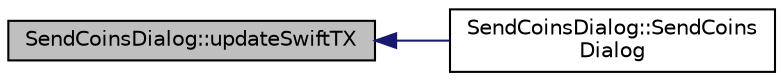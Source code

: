 digraph "SendCoinsDialog::updateSwiftTX"
{
  edge [fontname="Helvetica",fontsize="10",labelfontname="Helvetica",labelfontsize="10"];
  node [fontname="Helvetica",fontsize="10",shape=record];
  rankdir="LR";
  Node1908 [label="SendCoinsDialog::updateSwiftTX",height=0.2,width=0.4,color="black", fillcolor="grey75", style="filled", fontcolor="black"];
  Node1908 -> Node1909 [dir="back",color="midnightblue",fontsize="10",style="solid",fontname="Helvetica"];
  Node1909 [label="SendCoinsDialog::SendCoins\lDialog",height=0.2,width=0.4,color="black", fillcolor="white", style="filled",URL="$class_send_coins_dialog.html#a0df5bc29d1df68eda44826651afc595f"];
}
